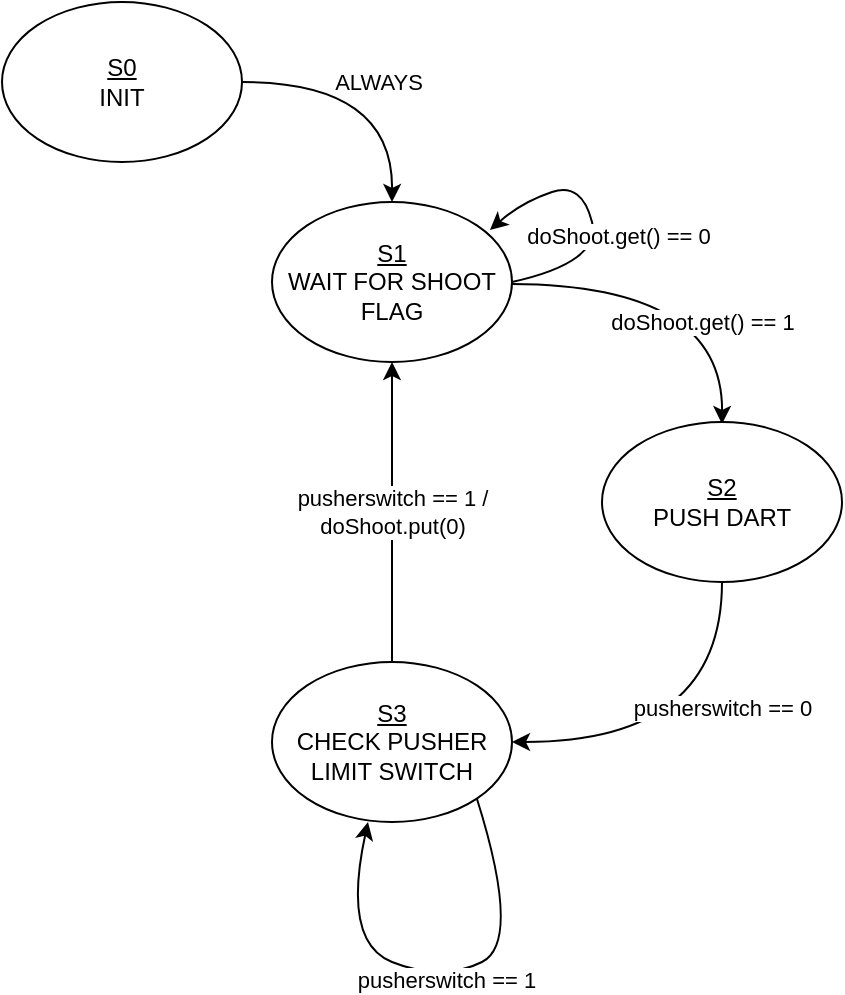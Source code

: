 <mxfile version="23.0.2" type="device">
  <diagram name="Page-1" id="cJssYU8ttDHUDKV-z2gP">
    <mxGraphModel dx="954" dy="640" grid="1" gridSize="10" guides="1" tooltips="1" connect="1" arrows="1" fold="1" page="1" pageScale="1" pageWidth="850" pageHeight="1100" background="#FFFFFF" math="0" shadow="0">
      <root>
        <mxCell id="0" />
        <mxCell id="1" parent="0" />
        <mxCell id="s_jVCCEOXgw1bdSabT-t-3" value="ALWAYS" style="edgeStyle=orthogonalEdgeStyle;rounded=0;orthogonalLoop=1;jettySize=auto;html=1;entryX=0.5;entryY=0;entryDx=0;entryDy=0;curved=1;" edge="1" parent="1" source="s_jVCCEOXgw1bdSabT-t-1">
          <mxGeometry relative="1" as="geometry">
            <mxPoint x="425" y="230" as="targetPoint" />
          </mxGeometry>
        </mxCell>
        <mxCell id="s_jVCCEOXgw1bdSabT-t-1" value="&lt;u&gt;S0&lt;/u&gt;&lt;br&gt;INIT" style="ellipse;whiteSpace=wrap;html=1;" vertex="1" parent="1">
          <mxGeometry x="230" y="130" width="120" height="80" as="geometry" />
        </mxCell>
        <mxCell id="s_jVCCEOXgw1bdSabT-t-7" value="doShoot.get() == 1" style="edgeStyle=orthogonalEdgeStyle;rounded=0;orthogonalLoop=1;jettySize=auto;html=1;curved=1;" edge="1" parent="1">
          <mxGeometry x="0.417" y="-10" relative="1" as="geometry">
            <mxPoint x="485" y="271" as="sourcePoint" />
            <mxPoint x="590" y="341" as="targetPoint" />
            <mxPoint as="offset" />
          </mxGeometry>
        </mxCell>
        <mxCell id="s_jVCCEOXgw1bdSabT-t-4" value="&lt;u&gt;S1&lt;/u&gt;&lt;br&gt;WAIT FOR SHOOT FLAG" style="ellipse;whiteSpace=wrap;html=1;" vertex="1" parent="1">
          <mxGeometry x="365" y="230" width="120" height="80" as="geometry" />
        </mxCell>
        <mxCell id="s_jVCCEOXgw1bdSabT-t-5" value="doShoot.get() == 0" style="curved=1;endArrow=classic;html=1;rounded=0;entryX=0.908;entryY=0.175;entryDx=0;entryDy=0;entryPerimeter=0;exitX=1;exitY=0.5;exitDx=0;exitDy=0;" edge="1" parent="1" source="s_jVCCEOXgw1bdSabT-t-4" target="s_jVCCEOXgw1bdSabT-t-4">
          <mxGeometry x="-0.085" y="-10" width="50" height="50" relative="1" as="geometry">
            <mxPoint x="490" y="280" as="sourcePoint" />
            <mxPoint x="540" y="230" as="targetPoint" />
            <Array as="points">
              <mxPoint x="530" y="260" />
              <mxPoint x="520" y="220" />
              <mxPoint x="490" y="230" />
            </Array>
            <mxPoint x="3" y="7" as="offset" />
          </mxGeometry>
        </mxCell>
        <mxCell id="s_jVCCEOXgw1bdSabT-t-9" style="edgeStyle=orthogonalEdgeStyle;rounded=0;orthogonalLoop=1;jettySize=auto;html=1;entryX=1;entryY=0.5;entryDx=0;entryDy=0;curved=1;exitX=0.5;exitY=1;exitDx=0;exitDy=0;" edge="1" parent="1" source="s_jVCCEOXgw1bdSabT-t-6" target="s_jVCCEOXgw1bdSabT-t-8">
          <mxGeometry relative="1" as="geometry" />
        </mxCell>
        <mxCell id="s_jVCCEOXgw1bdSabT-t-10" value="pusherswitch == 0" style="edgeLabel;html=1;align=center;verticalAlign=middle;resizable=0;points=[];" vertex="1" connectable="0" parent="s_jVCCEOXgw1bdSabT-t-9">
          <mxGeometry x="-0.32" relative="1" as="geometry">
            <mxPoint as="offset" />
          </mxGeometry>
        </mxCell>
        <mxCell id="s_jVCCEOXgw1bdSabT-t-6" value="&lt;u&gt;S2&lt;/u&gt;&lt;br&gt;PUSH DART" style="ellipse;whiteSpace=wrap;html=1;" vertex="1" parent="1">
          <mxGeometry x="530" y="340" width="120" height="80" as="geometry" />
        </mxCell>
        <mxCell id="s_jVCCEOXgw1bdSabT-t-12" value="pusherswitch == 1 /&lt;br&gt;doShoot.put(0)" style="edgeStyle=orthogonalEdgeStyle;rounded=0;orthogonalLoop=1;jettySize=auto;html=1;entryX=0.5;entryY=1;entryDx=0;entryDy=0;" edge="1" parent="1" source="s_jVCCEOXgw1bdSabT-t-8" target="s_jVCCEOXgw1bdSabT-t-4">
          <mxGeometry relative="1" as="geometry">
            <mxPoint x="420" y="330" as="targetPoint" />
            <mxPoint as="offset" />
          </mxGeometry>
        </mxCell>
        <mxCell id="s_jVCCEOXgw1bdSabT-t-8" value="&lt;u&gt;S3&lt;/u&gt;&lt;br&gt;CHECK PUSHER&lt;br&gt;LIMIT SWITCH" style="ellipse;whiteSpace=wrap;html=1;" vertex="1" parent="1">
          <mxGeometry x="365" y="460" width="120" height="80" as="geometry" />
        </mxCell>
        <mxCell id="s_jVCCEOXgw1bdSabT-t-11" value="pusherswitch == 1" style="curved=1;endArrow=classic;html=1;rounded=0;entryX=0.4;entryY=1;entryDx=0;entryDy=0;exitX=1;exitY=1;exitDx=0;exitDy=0;entryPerimeter=0;" edge="1" parent="1" source="s_jVCCEOXgw1bdSabT-t-8" target="s_jVCCEOXgw1bdSabT-t-8">
          <mxGeometry width="50" height="50" relative="1" as="geometry">
            <mxPoint x="460" y="550" as="sourcePoint" />
            <mxPoint x="410" y="600" as="targetPoint" />
            <Array as="points">
              <mxPoint x="490" y="600" />
              <mxPoint x="450" y="620" />
              <mxPoint x="400" y="600" />
            </Array>
          </mxGeometry>
        </mxCell>
      </root>
    </mxGraphModel>
  </diagram>
</mxfile>
